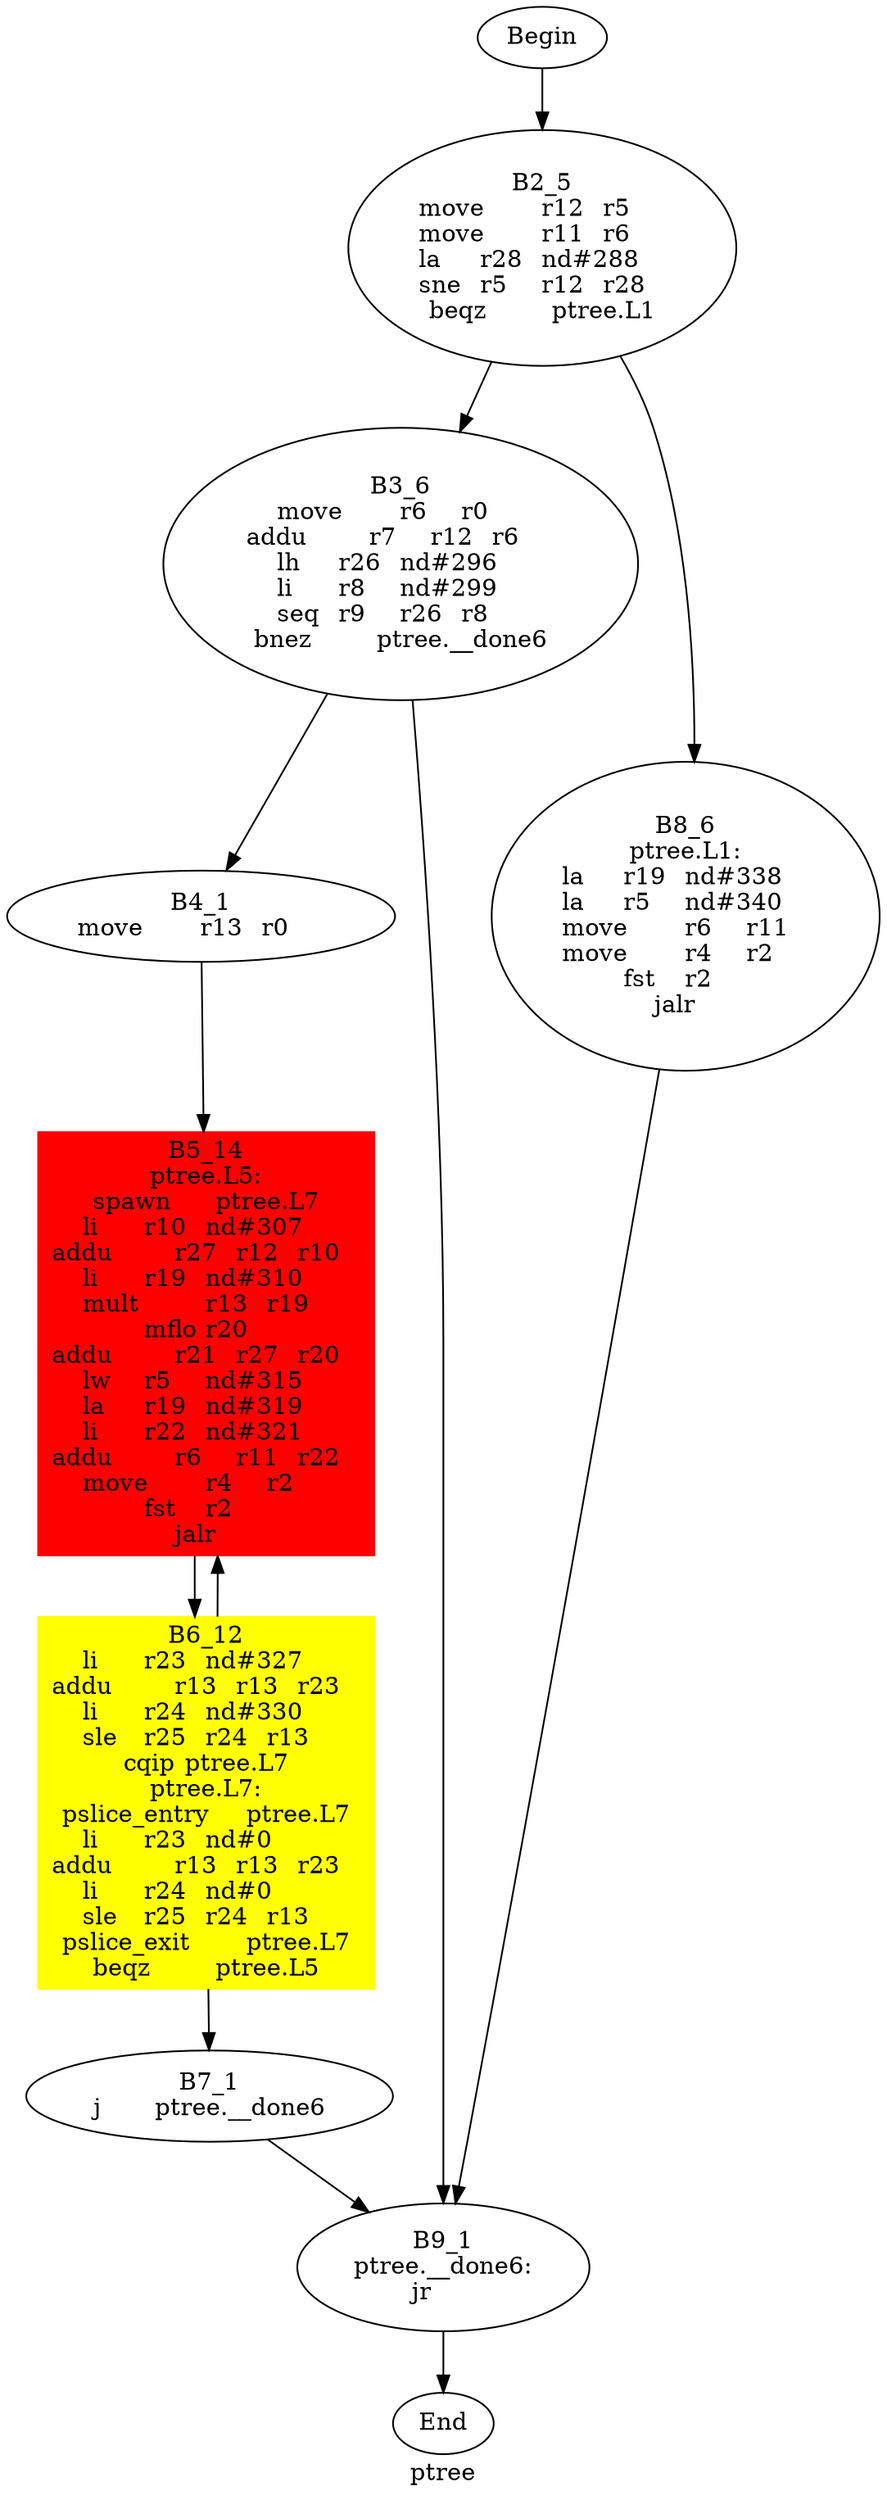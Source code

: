 digraph G{
	label = "ptree"	style = "dashed";
	color = purple;
	Node0 [label = "Begin"];
	Node0 -> {Node2 }
	Node1 [label = "End"];
	Node1 -> {}
	Node2 [label = "B2_5\nmove	r12	r5	\nmove	r11	r6	\nla	r28	nd#288	\nsne	r5	r12	r28	\nbeqz	ptree.L1\n"];
	Node2 -> {Node3 Node8 }
	Node3 [label = "B3_6\nmove	r6	r0	\naddu	r7	r12	r6	\nlh	r26	nd#296	\nli	r8	nd#299	\nseq	r9	r26	r8	\nbnez	ptree.__done6\n"];
	Node3 -> {Node4 Node9 }
	Node4 [label = "B4_1\nmove	r13	r0	\n"];
	Node4 -> {Node5 }
	Node5 [label = "B5_14\nptree.L5:\nspawn	ptree.L7\nli	r10	nd#307	\naddu	r27	r12	r10	\nli	r19	nd#310	\nmult	r13	r19	\nmflo	r20	\naddu	r21	r27	r20	\nlw	r5	nd#315	\nla	r19	nd#319	\nli	r22	nd#321	\naddu	r6	r11	r22	\nmove	r4	r2	\nfst	r2	\njalr	\n"];
	Node5 -> {Node6 }
	Node6 [label = "B6_12\nli	r23	nd#327	\naddu	r13	r13	r23	\nli	r24	nd#330	\nsle	r25	r24	r13	\ncqip	ptree.L7\nptree.L7:\npslice_entry	ptree.L7\nli	r23	nd#0	\naddu	r13	r13	r23	\nli	r24	nd#0	\nsle	r25	r24	r13	\npslice_exit	ptree.L7\nbeqz	ptree.L5\n"];
	Node6 -> {Node7 Node5 }
	Node7 [label = "B7_1\nj	ptree.__done6\n"];
	Node7 -> {Node9 }
	Node8 [label = "B8_6\nptree.L1:\nla	r19	nd#338	\nla	r5	nd#340	\nmove	r6	r11	\nmove	r4	r2	\nfst	r2	\njalr	\n"];
	Node8 -> {Node9 }
	Node9 [label = "B9_1\nptree.__done6:\njr	\n"];
	Node9 -> {Node1 }
	Node5 [shape = box ,style=filled ,color=red];
	Node6 [shape = polygon ,style=filled ,color=yellow];
}
